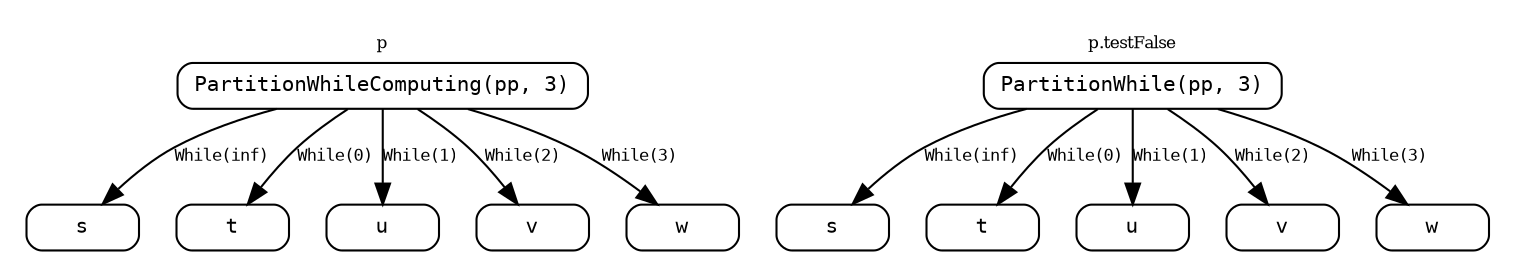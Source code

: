 digraph PartitionWhile {
	margin=0.01;
	fontsize=8.0;
	color=white;

	node [fontsize=10.0, height=0.3, shape=record, style=rounded, fontname="Monospace"];
	edge [fontsize=8.0, fontname="Monospace"];


	subgraph cluster_initial {
		label="p"

		i0 -> i1 [label="While(inf)"];
		i0 -> i2 [label="While(0)"];
		i0 -> i3 [label="While(1)"];
		i0 -> i4 [label="While(2)"];
		i0 -> i5 [label="While(3)"];

		i0 [label="PartitionWhileComputing(pp, 3)"];
		i1 [label="s"];
		i2 [label="t"];
		i3 [label="u"];
		i4 [label="v"];
		i5 [label="w"];
	}

	subgraph cluster_true {
		label="p.testFalse"

		t10 -> t11 [label="While(inf)"];
		t10 -> t12 [label="While(0)"];
		t10 -> t13 [label="While(1)"];
		t10 -> t14 [label="While(2)"];
		t10 -> t15 [label="While(3)"];

		t10 [label="PartitionWhile(pp, 3)"];
		t11 [label="s"];
		t12 [label="t"];
		t13 [label="u"];
		t14 [label="v"];
		t15 [label="w"];
	}
}
